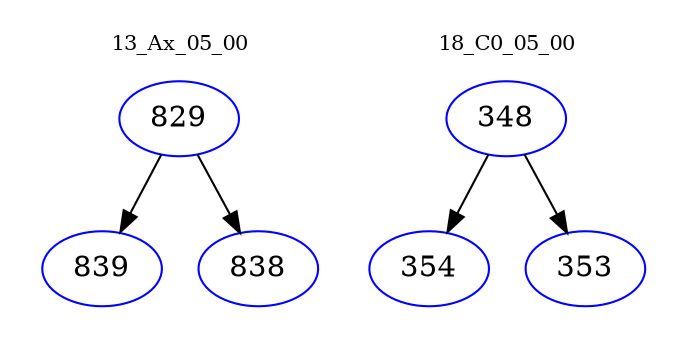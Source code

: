 digraph{
subgraph cluster_0 {
color = white
label = "13_Ax_05_00";
fontsize=10;
T0_829 [label="829", color="blue"]
T0_829 -> T0_839 [color="black"]
T0_839 [label="839", color="blue"]
T0_829 -> T0_838 [color="black"]
T0_838 [label="838", color="blue"]
}
subgraph cluster_1 {
color = white
label = "18_C0_05_00";
fontsize=10;
T1_348 [label="348", color="blue"]
T1_348 -> T1_354 [color="black"]
T1_354 [label="354", color="blue"]
T1_348 -> T1_353 [color="black"]
T1_353 [label="353", color="blue"]
}
}
